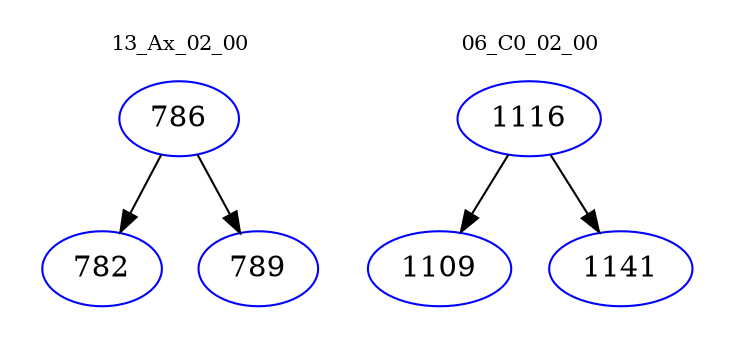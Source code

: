 digraph{
subgraph cluster_0 {
color = white
label = "13_Ax_02_00";
fontsize=10;
T0_786 [label="786", color="blue"]
T0_786 -> T0_782 [color="black"]
T0_782 [label="782", color="blue"]
T0_786 -> T0_789 [color="black"]
T0_789 [label="789", color="blue"]
}
subgraph cluster_1 {
color = white
label = "06_C0_02_00";
fontsize=10;
T1_1116 [label="1116", color="blue"]
T1_1116 -> T1_1109 [color="black"]
T1_1109 [label="1109", color="blue"]
T1_1116 -> T1_1141 [color="black"]
T1_1141 [label="1141", color="blue"]
}
}
